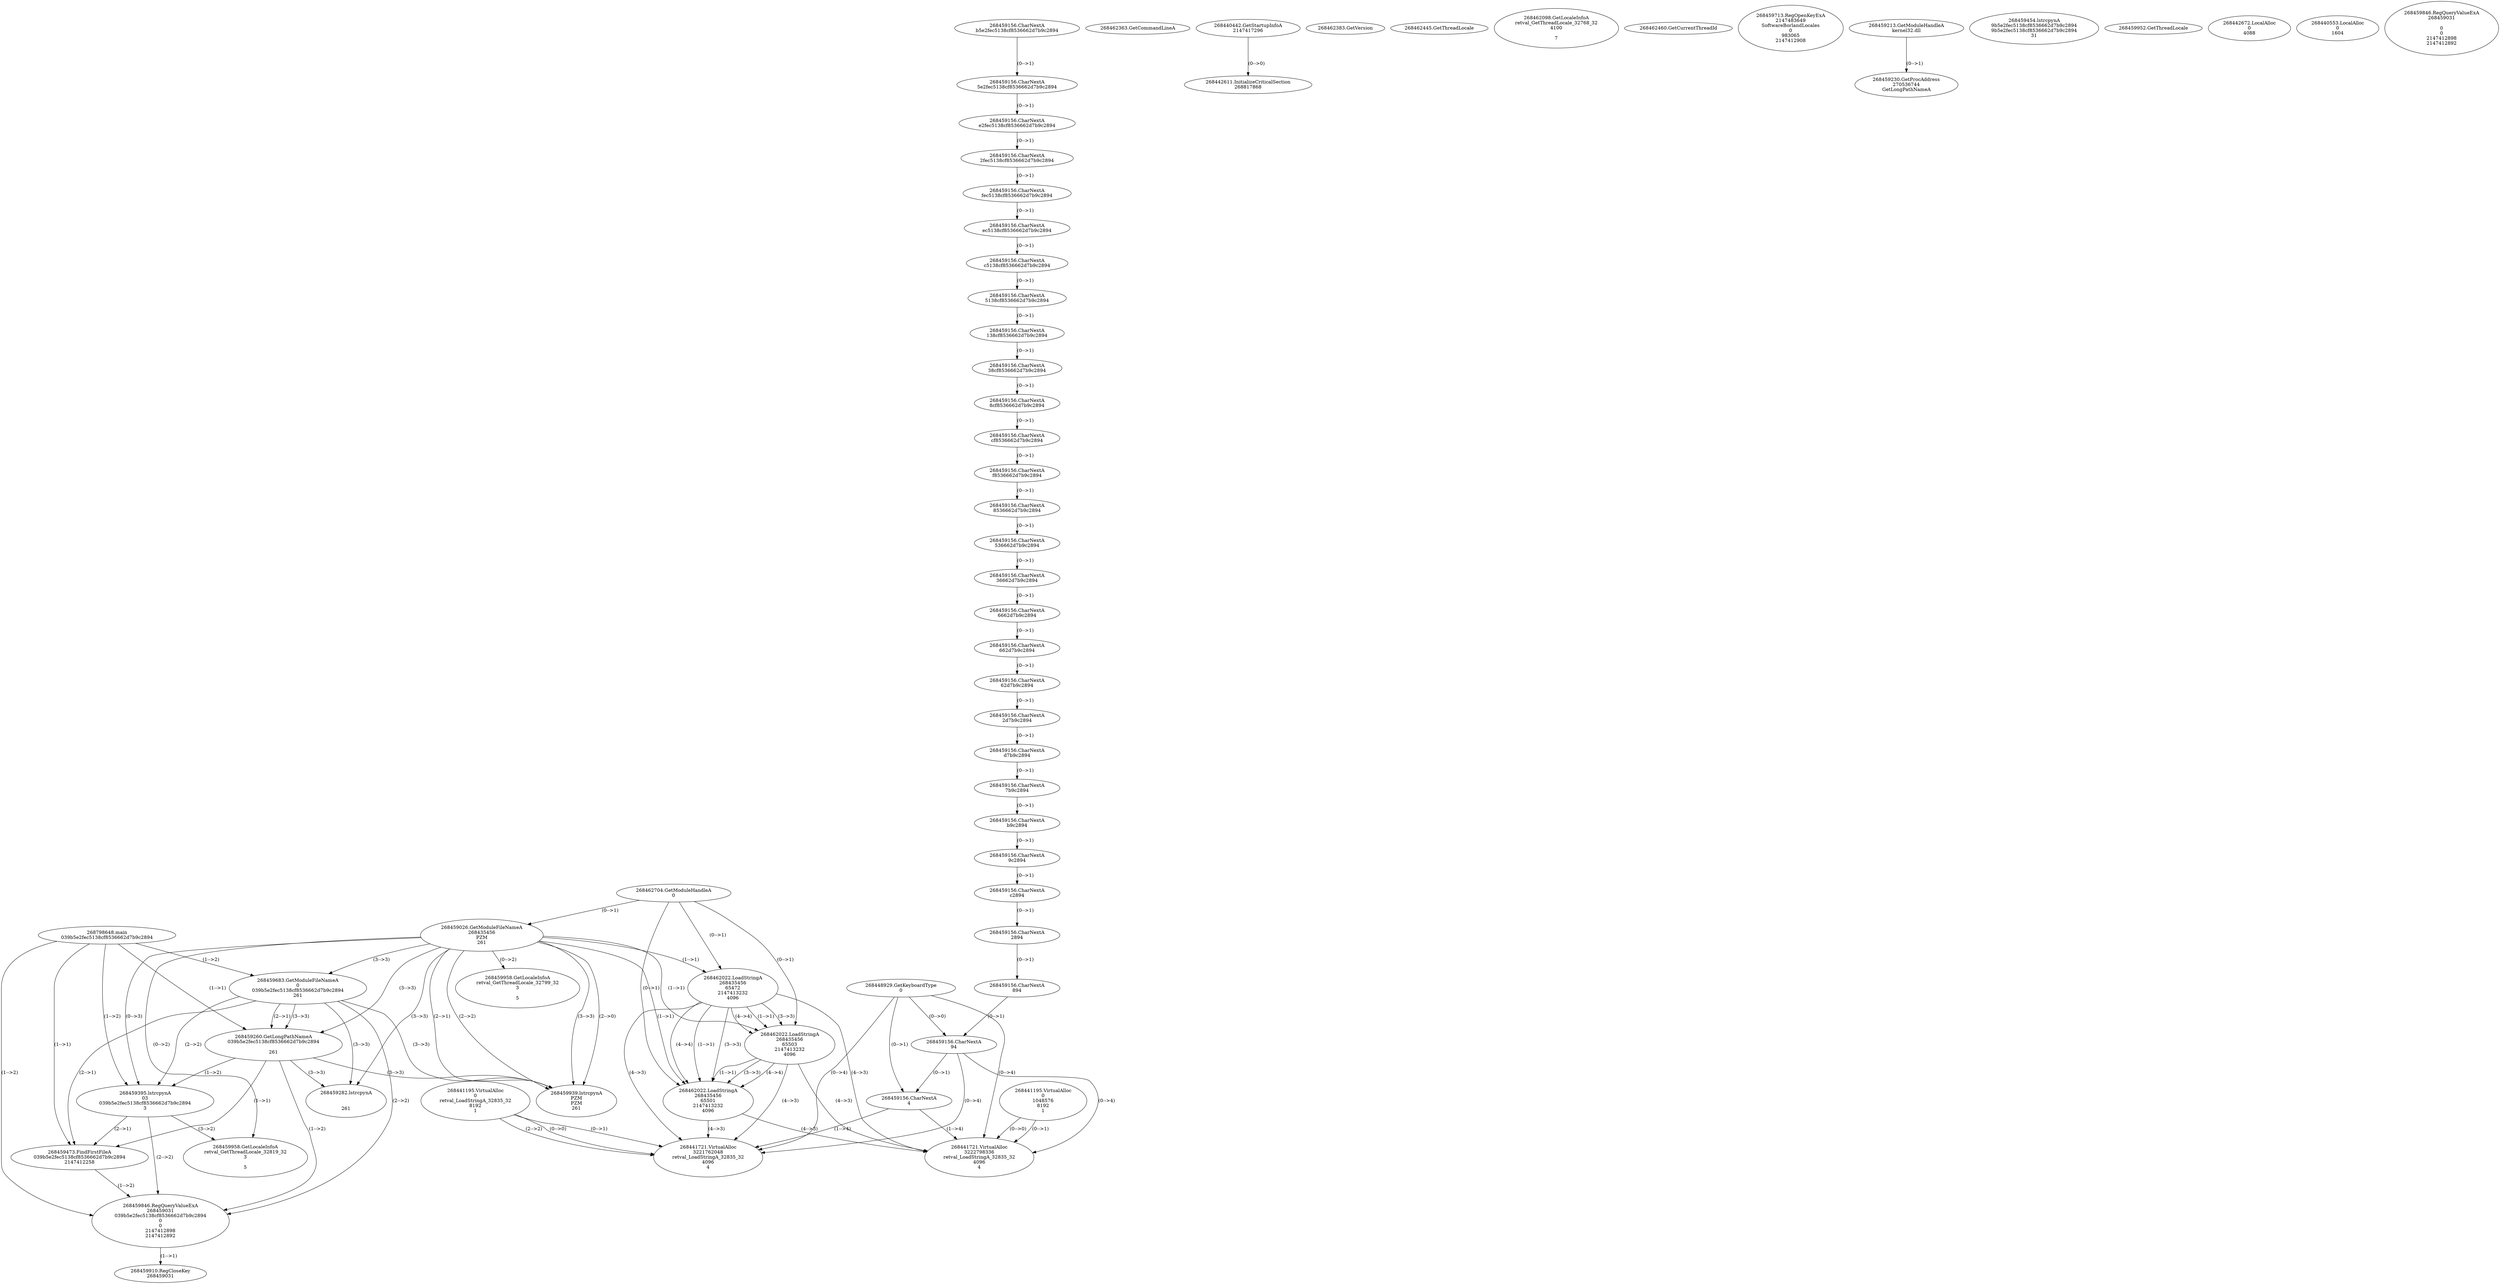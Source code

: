 // Global SCDG with merge call
digraph {
	0 [label="268798648.main
039b5e2fec5138cf8536662d7b9c2894"]
	1 [label="268462704.GetModuleHandleA
0"]
	2 [label="268448929.GetKeyboardType
0"]
	3 [label="268462363.GetCommandLineA
"]
	4 [label="268440442.GetStartupInfoA
2147417296"]
	5 [label="268462383.GetVersion
"]
	6 [label="268462445.GetThreadLocale
"]
	7 [label="268462098.GetLocaleInfoA
retval_GetThreadLocale_32768_32
4100

7"]
	8 [label="268462460.GetCurrentThreadId
"]
	9 [label="268459026.GetModuleFileNameA
268435456
PZM
261"]
	1 -> 9 [label="(0-->1)"]
	10 [label="268459683.GetModuleFileNameA
0
039b5e2fec5138cf8536662d7b9c2894
261"]
	0 -> 10 [label="(1-->2)"]
	9 -> 10 [label="(3-->3)"]
	11 [label="268459713.RegOpenKeyExA
2147483649
Software\Borland\Locales
0
983065
2147412908"]
	12 [label="268459213.GetModuleHandleA
kernel32.dll"]
	13 [label="268459230.GetProcAddress
270536744
GetLongPathNameA"]
	12 -> 13 [label="(0-->1)"]
	14 [label="268459260.GetLongPathNameA
039b5e2fec5138cf8536662d7b9c2894

261"]
	0 -> 14 [label="(1-->1)"]
	10 -> 14 [label="(2-->1)"]
	9 -> 14 [label="(3-->3)"]
	10 -> 14 [label="(3-->3)"]
	15 [label="268459395.lstrcpynA
03
039b5e2fec5138cf8536662d7b9c2894
3"]
	0 -> 15 [label="(1-->2)"]
	10 -> 15 [label="(2-->2)"]
	14 -> 15 [label="(1-->2)"]
	9 -> 15 [label="(0-->3)"]
	16 [label="268459156.CharNextA
b5e2fec5138cf8536662d7b9c2894"]
	17 [label="268459156.CharNextA
5e2fec5138cf8536662d7b9c2894"]
	16 -> 17 [label="(0-->1)"]
	18 [label="268459156.CharNextA
e2fec5138cf8536662d7b9c2894"]
	17 -> 18 [label="(0-->1)"]
	19 [label="268459156.CharNextA
2fec5138cf8536662d7b9c2894"]
	18 -> 19 [label="(0-->1)"]
	20 [label="268459156.CharNextA
fec5138cf8536662d7b9c2894"]
	19 -> 20 [label="(0-->1)"]
	21 [label="268459156.CharNextA
ec5138cf8536662d7b9c2894"]
	20 -> 21 [label="(0-->1)"]
	22 [label="268459156.CharNextA
c5138cf8536662d7b9c2894"]
	21 -> 22 [label="(0-->1)"]
	23 [label="268459156.CharNextA
5138cf8536662d7b9c2894"]
	22 -> 23 [label="(0-->1)"]
	24 [label="268459156.CharNextA
138cf8536662d7b9c2894"]
	23 -> 24 [label="(0-->1)"]
	25 [label="268459156.CharNextA
38cf8536662d7b9c2894"]
	24 -> 25 [label="(0-->1)"]
	26 [label="268459156.CharNextA
8cf8536662d7b9c2894"]
	25 -> 26 [label="(0-->1)"]
	27 [label="268459156.CharNextA
cf8536662d7b9c2894"]
	26 -> 27 [label="(0-->1)"]
	28 [label="268459156.CharNextA
f8536662d7b9c2894"]
	27 -> 28 [label="(0-->1)"]
	29 [label="268459156.CharNextA
8536662d7b9c2894"]
	28 -> 29 [label="(0-->1)"]
	30 [label="268459156.CharNextA
536662d7b9c2894"]
	29 -> 30 [label="(0-->1)"]
	31 [label="268459156.CharNextA
36662d7b9c2894"]
	30 -> 31 [label="(0-->1)"]
	32 [label="268459156.CharNextA
6662d7b9c2894"]
	31 -> 32 [label="(0-->1)"]
	33 [label="268459156.CharNextA
662d7b9c2894"]
	32 -> 33 [label="(0-->1)"]
	34 [label="268459156.CharNextA
62d7b9c2894"]
	33 -> 34 [label="(0-->1)"]
	35 [label="268459156.CharNextA
2d7b9c2894"]
	34 -> 35 [label="(0-->1)"]
	36 [label="268459156.CharNextA
d7b9c2894"]
	35 -> 36 [label="(0-->1)"]
	37 [label="268459156.CharNextA
7b9c2894"]
	36 -> 37 [label="(0-->1)"]
	38 [label="268459156.CharNextA
b9c2894"]
	37 -> 38 [label="(0-->1)"]
	39 [label="268459156.CharNextA
9c2894"]
	38 -> 39 [label="(0-->1)"]
	40 [label="268459156.CharNextA
c2894"]
	39 -> 40 [label="(0-->1)"]
	41 [label="268459156.CharNextA
2894"]
	40 -> 41 [label="(0-->1)"]
	42 [label="268459156.CharNextA
894"]
	41 -> 42 [label="(0-->1)"]
	43 [label="268459156.CharNextA
94"]
	42 -> 43 [label="(0-->1)"]
	2 -> 43 [label="(0-->0)"]
	44 [label="268459156.CharNextA
4"]
	2 -> 44 [label="(0-->1)"]
	43 -> 44 [label="(0-->1)"]
	45 [label="268459454.lstrcpynA
9b5e2fec5138cf8536662d7b9c2894
9b5e2fec5138cf8536662d7b9c2894
31"]
	46 [label="268459473.FindFirstFileA
039b5e2fec5138cf8536662d7b9c2894
2147412258"]
	0 -> 46 [label="(1-->1)"]
	10 -> 46 [label="(2-->1)"]
	14 -> 46 [label="(1-->1)"]
	15 -> 46 [label="(2-->1)"]
	47 [label="268459846.RegQueryValueExA
268459031
039b5e2fec5138cf8536662d7b9c2894
0
0
2147412898
2147412892"]
	0 -> 47 [label="(1-->2)"]
	10 -> 47 [label="(2-->2)"]
	14 -> 47 [label="(1-->2)"]
	15 -> 47 [label="(2-->2)"]
	46 -> 47 [label="(1-->2)"]
	48 [label="268459910.RegCloseKey
268459031"]
	47 -> 48 [label="(1-->1)"]
	49 [label="268459939.lstrcpynA
PZM
PZM
261"]
	9 -> 49 [label="(2-->1)"]
	9 -> 49 [label="(2-->2)"]
	9 -> 49 [label="(3-->3)"]
	10 -> 49 [label="(3-->3)"]
	14 -> 49 [label="(3-->3)"]
	9 -> 49 [label="(2-->0)"]
	50 [label="268459952.GetThreadLocale
"]
	51 [label="268459958.GetLocaleInfoA
retval_GetThreadLocale_32819_32
3

5"]
	9 -> 51 [label="(0-->2)"]
	15 -> 51 [label="(3-->2)"]
	52 [label="268462022.LoadStringA
268435456
65472
2147413232
4096"]
	1 -> 52 [label="(0-->1)"]
	9 -> 52 [label="(1-->1)"]
	53 [label="268462022.LoadStringA
268435456
65503
2147413232
4096"]
	1 -> 53 [label="(0-->1)"]
	9 -> 53 [label="(1-->1)"]
	52 -> 53 [label="(1-->1)"]
	52 -> 53 [label="(3-->3)"]
	52 -> 53 [label="(4-->4)"]
	54 [label="268462022.LoadStringA
268435456
65501
2147413232
4096"]
	1 -> 54 [label="(0-->1)"]
	9 -> 54 [label="(1-->1)"]
	52 -> 54 [label="(1-->1)"]
	53 -> 54 [label="(1-->1)"]
	52 -> 54 [label="(3-->3)"]
	53 -> 54 [label="(3-->3)"]
	52 -> 54 [label="(4-->4)"]
	53 -> 54 [label="(4-->4)"]
	55 [label="268442611.InitializeCriticalSection
268817868"]
	4 -> 55 [label="(0-->0)"]
	56 [label="268442672.LocalAlloc
0
4088"]
	57 [label="268441195.VirtualAlloc
0
retval_LoadStringA_32835_32
8192
1"]
	58 [label="268440553.LocalAlloc
0
1604"]
	59 [label="268441721.VirtualAlloc
3221762048
retval_LoadStringA_32835_32
4096
4"]
	57 -> 59 [label="(0-->1)"]
	57 -> 59 [label="(2-->2)"]
	52 -> 59 [label="(4-->3)"]
	53 -> 59 [label="(4-->3)"]
	54 -> 59 [label="(4-->3)"]
	2 -> 59 [label="(0-->4)"]
	43 -> 59 [label="(0-->4)"]
	44 -> 59 [label="(1-->4)"]
	57 -> 59 [label="(0-->0)"]
	60 [label="268459282.lstrcpynA


261"]
	9 -> 60 [label="(3-->3)"]
	10 -> 60 [label="(3-->3)"]
	14 -> 60 [label="(3-->3)"]
	61 [label="268459846.RegQueryValueExA
268459031

0
0
2147412898
2147412892"]
	62 [label="268459958.GetLocaleInfoA
retval_GetThreadLocale_32799_32
3

5"]
	9 -> 62 [label="(0-->2)"]
	63 [label="268441195.VirtualAlloc
0
1048576
8192
1"]
	64 [label="268441721.VirtualAlloc
3222798336
retval_LoadStringA_32835_32
4096
4"]
	63 -> 64 [label="(0-->1)"]
	52 -> 64 [label="(4-->3)"]
	53 -> 64 [label="(4-->3)"]
	54 -> 64 [label="(4-->3)"]
	2 -> 64 [label="(0-->4)"]
	43 -> 64 [label="(0-->4)"]
	44 -> 64 [label="(1-->4)"]
	63 -> 64 [label="(0-->0)"]
}

